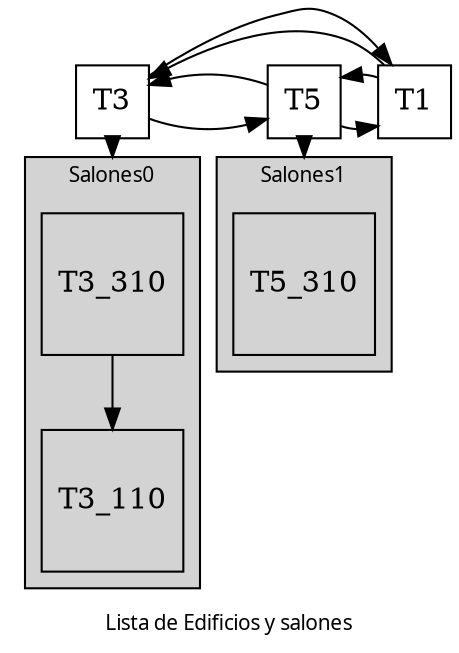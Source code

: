 digraph G{
style=filled;
graph [fontsize=10 fontname="Verdana" compound=true];label = " Lista de Edificios y salones ";
subgraph Lista { node [shape = square,height=.1];  label="Lista doble circular"; 
T3->T5 [constraint=false]; 
T5->T3 [constraint=false]; 
subgraph cluster_0{node [shape = square,height=.1]; rankdir=LR; label="Salones0";  
T3_310->T3_110 ; 
T3_110 [constraint=false]; 
 } 
T3->T3_310[lhead = cluster_0]; 
T5->T1 [constraint=false]; 
T1->T5 [constraint=false]; 
subgraph cluster_1{node [shape = square,height=.1]; rankdir=LR; label="Salones1";  
T5_310 [constraint=false]; 
 } 
T5->T5_310[lhead = cluster_1]; 
T1->T3 [constraint=false]; 
T3->T1 [constraint=false]; 
subgraph cluster_2{node [shape = square,height=.1]; rankdir=LR; label="Salones2";  
 } 
}}